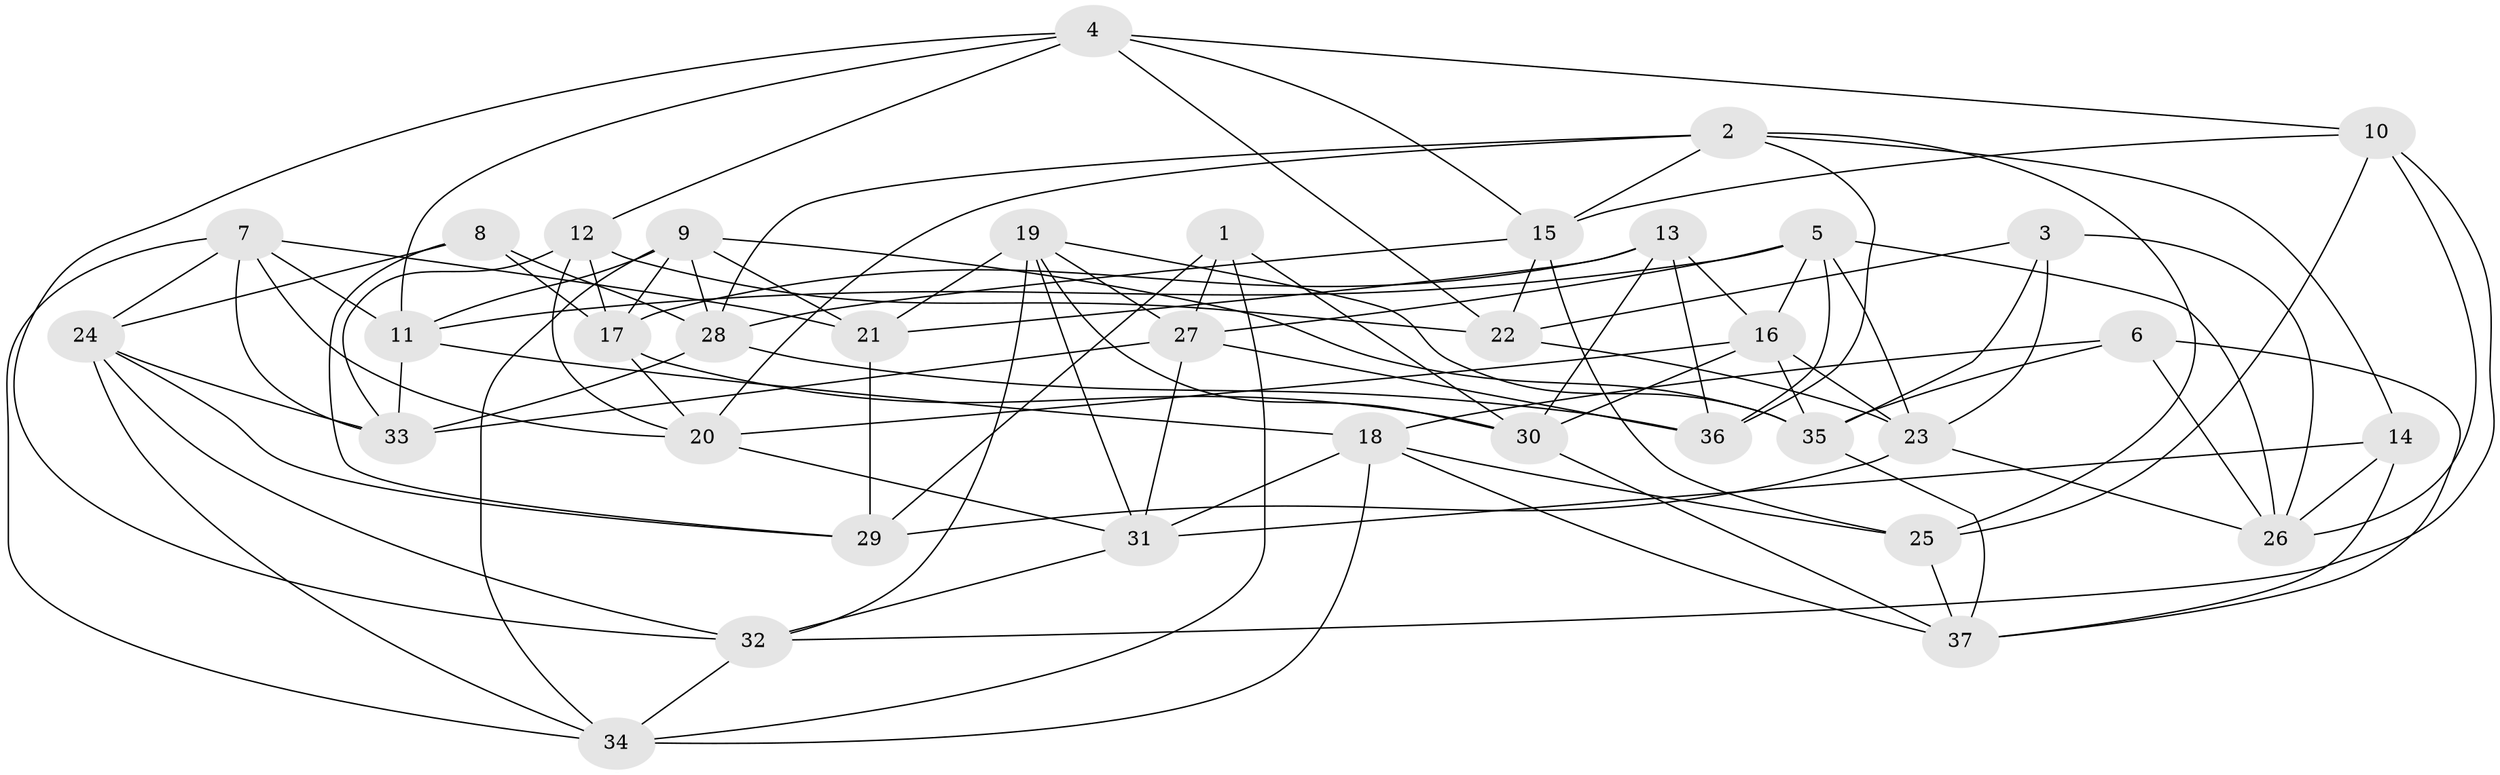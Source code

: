 // original degree distribution, {4: 1.0}
// Generated by graph-tools (version 1.1) at 2025/26/03/09/25 03:26:53]
// undirected, 37 vertices, 102 edges
graph export_dot {
graph [start="1"]
  node [color=gray90,style=filled];
  1;
  2;
  3;
  4;
  5;
  6;
  7;
  8;
  9;
  10;
  11;
  12;
  13;
  14;
  15;
  16;
  17;
  18;
  19;
  20;
  21;
  22;
  23;
  24;
  25;
  26;
  27;
  28;
  29;
  30;
  31;
  32;
  33;
  34;
  35;
  36;
  37;
  1 -- 27 [weight=1.0];
  1 -- 29 [weight=1.0];
  1 -- 30 [weight=1.0];
  1 -- 34 [weight=1.0];
  2 -- 14 [weight=1.0];
  2 -- 15 [weight=1.0];
  2 -- 20 [weight=1.0];
  2 -- 25 [weight=1.0];
  2 -- 28 [weight=1.0];
  2 -- 36 [weight=1.0];
  3 -- 22 [weight=1.0];
  3 -- 23 [weight=1.0];
  3 -- 26 [weight=1.0];
  3 -- 35 [weight=1.0];
  4 -- 10 [weight=1.0];
  4 -- 11 [weight=1.0];
  4 -- 12 [weight=1.0];
  4 -- 15 [weight=1.0];
  4 -- 22 [weight=1.0];
  4 -- 32 [weight=1.0];
  5 -- 11 [weight=1.0];
  5 -- 16 [weight=1.0];
  5 -- 23 [weight=1.0];
  5 -- 26 [weight=1.0];
  5 -- 27 [weight=1.0];
  5 -- 36 [weight=1.0];
  6 -- 18 [weight=1.0];
  6 -- 26 [weight=1.0];
  6 -- 35 [weight=1.0];
  6 -- 37 [weight=1.0];
  7 -- 11 [weight=1.0];
  7 -- 20 [weight=1.0];
  7 -- 21 [weight=1.0];
  7 -- 24 [weight=1.0];
  7 -- 33 [weight=1.0];
  7 -- 34 [weight=1.0];
  8 -- 17 [weight=1.0];
  8 -- 24 [weight=1.0];
  8 -- 28 [weight=1.0];
  8 -- 29 [weight=1.0];
  9 -- 11 [weight=1.0];
  9 -- 17 [weight=1.0];
  9 -- 21 [weight=1.0];
  9 -- 28 [weight=1.0];
  9 -- 34 [weight=1.0];
  9 -- 35 [weight=1.0];
  10 -- 15 [weight=1.0];
  10 -- 25 [weight=2.0];
  10 -- 26 [weight=1.0];
  10 -- 32 [weight=1.0];
  11 -- 18 [weight=1.0];
  11 -- 33 [weight=1.0];
  12 -- 17 [weight=1.0];
  12 -- 20 [weight=1.0];
  12 -- 22 [weight=2.0];
  12 -- 33 [weight=1.0];
  13 -- 16 [weight=1.0];
  13 -- 17 [weight=1.0];
  13 -- 21 [weight=1.0];
  13 -- 30 [weight=1.0];
  13 -- 36 [weight=2.0];
  14 -- 26 [weight=1.0];
  14 -- 31 [weight=1.0];
  14 -- 37 [weight=1.0];
  15 -- 22 [weight=1.0];
  15 -- 25 [weight=1.0];
  15 -- 28 [weight=1.0];
  16 -- 20 [weight=1.0];
  16 -- 23 [weight=1.0];
  16 -- 30 [weight=1.0];
  16 -- 35 [weight=1.0];
  17 -- 20 [weight=1.0];
  17 -- 30 [weight=1.0];
  18 -- 25 [weight=1.0];
  18 -- 31 [weight=1.0];
  18 -- 34 [weight=1.0];
  18 -- 37 [weight=1.0];
  19 -- 21 [weight=1.0];
  19 -- 27 [weight=1.0];
  19 -- 30 [weight=1.0];
  19 -- 31 [weight=1.0];
  19 -- 32 [weight=1.0];
  19 -- 35 [weight=1.0];
  20 -- 31 [weight=1.0];
  21 -- 29 [weight=2.0];
  22 -- 23 [weight=1.0];
  23 -- 26 [weight=1.0];
  23 -- 29 [weight=1.0];
  24 -- 29 [weight=1.0];
  24 -- 32 [weight=1.0];
  24 -- 33 [weight=1.0];
  24 -- 34 [weight=1.0];
  25 -- 37 [weight=1.0];
  27 -- 31 [weight=1.0];
  27 -- 33 [weight=1.0];
  27 -- 36 [weight=1.0];
  28 -- 33 [weight=1.0];
  28 -- 36 [weight=1.0];
  30 -- 37 [weight=1.0];
  31 -- 32 [weight=1.0];
  32 -- 34 [weight=1.0];
  35 -- 37 [weight=1.0];
}
